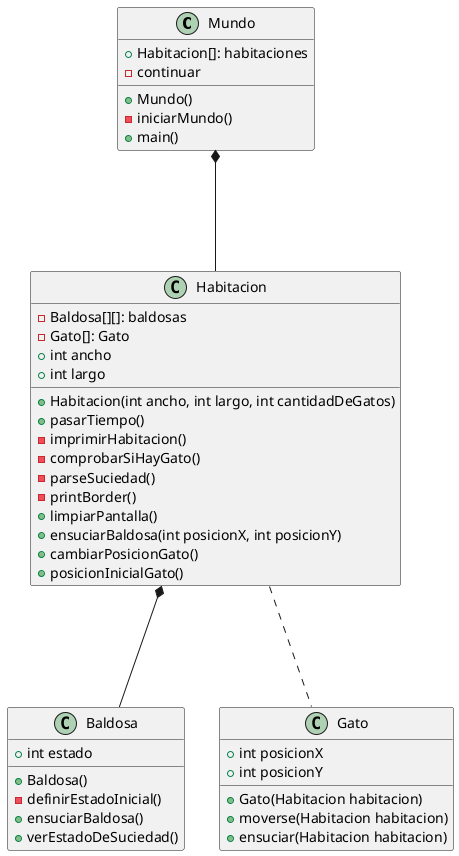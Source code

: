 @startuml

class Mundo{
    + Habitacion[]: habitaciones
    + Mundo()
    - iniciarMundo()
    - continuar
    + main()
}

class Habitacion {
    - Baldosa[][]: baldosas
    - Gato[]: Gato
    + int ancho
    + int largo
    + Habitacion(int ancho, int largo, int cantidadDeGatos)
    + pasarTiempo()
    - imprimirHabitacion()
    - comprobarSiHayGato()
    - parseSuciedad()
    - printBorder()
    + limpiarPantalla()
    + ensuciarBaldosa(int posicionX, int posicionY)
    + cambiarPosicionGato()
    + posicionInicialGato()
}

class Baldosa{
    + int estado
    + Baldosa()
    - definirEstadoInicial()
    + ensuciarBaldosa()
    + verEstadoDeSuciedad()
}

class Gato{
    + int posicionX
    + int posicionY
    + Gato(Habitacion habitacion)
    + moverse(Habitacion habitacion)
    + ensuciar(Habitacion habitacion)

}

Mundo *-D-- Habitacion

Habitacion *-D-- Baldosa 
Habitacion ... Gato

@enduml